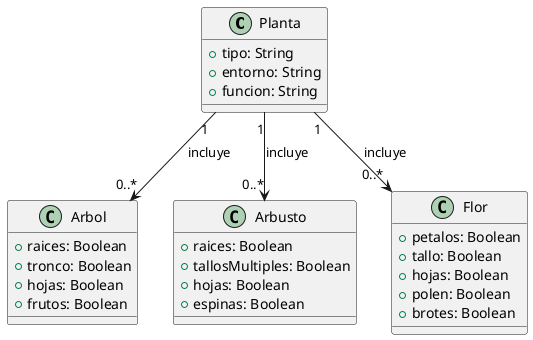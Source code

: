 @startuml ejercicio_4

class Planta {
    +tipo: String
    +entorno: String
    +funcion: String
}

class Arbol {
    +raices: Boolean
    +tronco: Boolean
    +hojas: Boolean
    +frutos: Boolean
}

class Arbusto {
    +raices: Boolean
    +tallosMultiples: Boolean
    +hojas: Boolean
    +espinas: Boolean
}

class Flor {
    +petalos: Boolean
    +tallo: Boolean
    +hojas: Boolean
    +polen: Boolean
    +brotes: Boolean
}

Planta "1" --> "0..*" Arbol : incluye
Planta "1" --> "0..*" Arbusto : incluye
Planta "1" --> "0..*" Flor : incluye
@enduml
